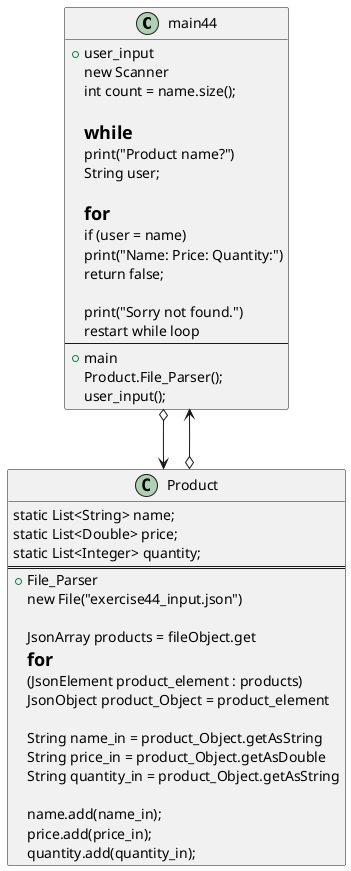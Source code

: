 @startuml
'https://plantuml.com/sequence-diagram

class main44 {
+ user_input
new Scanner
int count = name.size();

=while
print("Product name?")
String user;

=for
if (user = name)
print("Name: Price: Quantity:")
return false;

print("Sorry not found.")
restart while loop
--
+ main
Product.File_Parser();
user_input();
}

class Product {
static List<String> name;
static List<Double> price;
static List<Integer> quantity;
==
+File_Parser
new File("exercise44_input.json")

JsonArray products = fileObject.get
=for
(JsonElement product_element : products)
JsonObject product_Object = product_element

String name_in = product_Object.getAsString
String price_in = product_Object.getAsDouble
String quantity_in = product_Object.getAsString

name.add(name_in);
price.add(price_in);
quantity.add(quantity_in);
}

main44 o--> Product
Product o-->  main44

@enduml